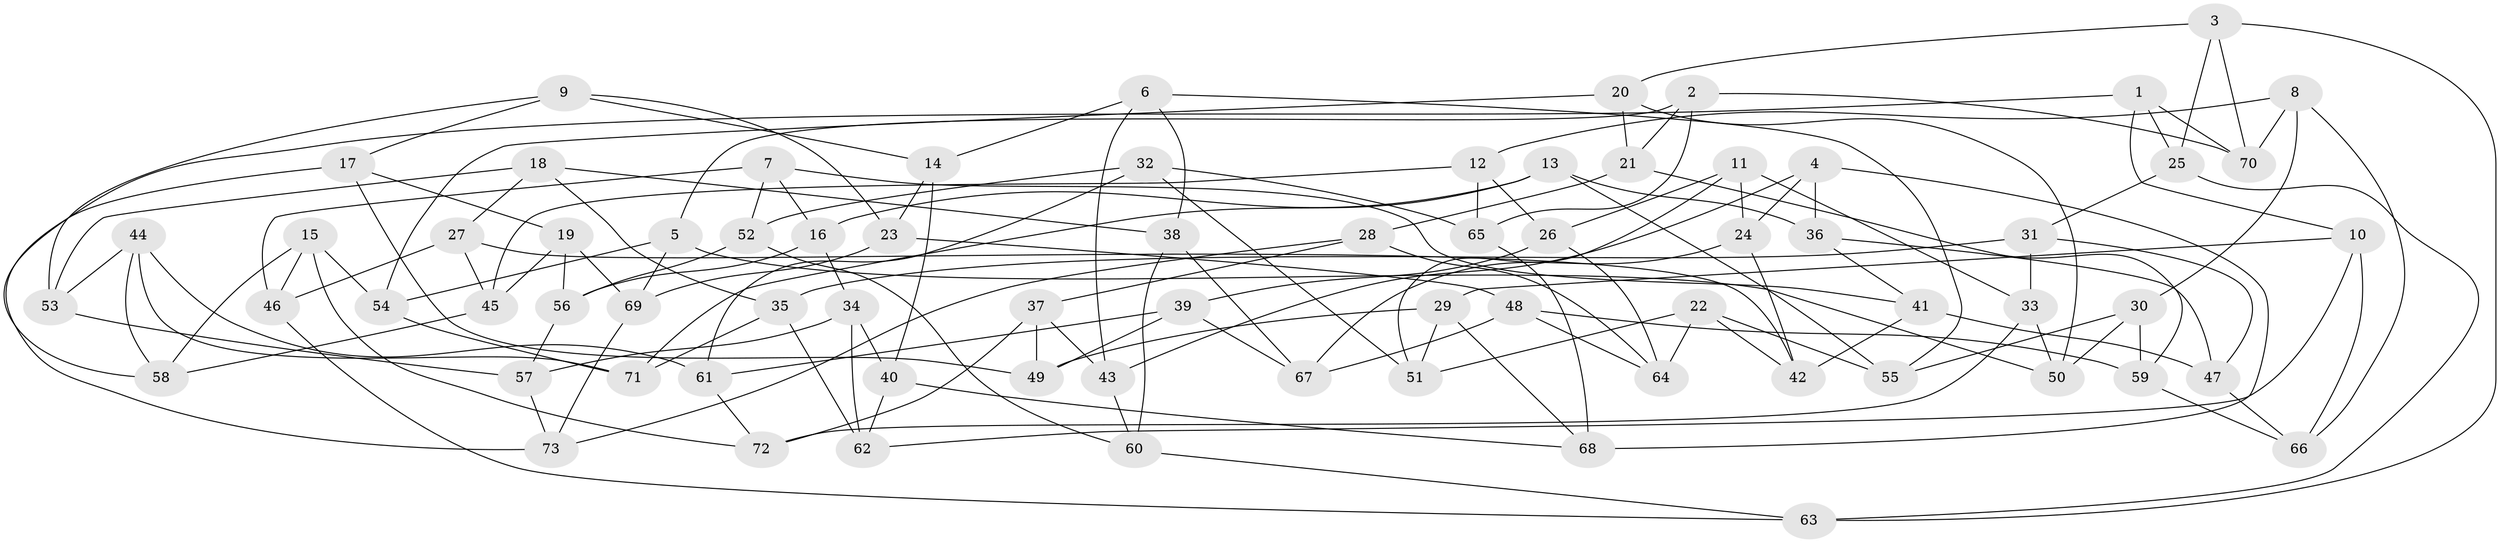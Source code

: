 // coarse degree distribution, {4: 0.8653846153846154, 6: 0.019230769230769232, 9: 0.038461538461538464, 7: 0.019230769230769232, 12: 0.019230769230769232, 3: 0.019230769230769232, 8: 0.019230769230769232}
// Generated by graph-tools (version 1.1) at 2025/54/03/04/25 22:54:07]
// undirected, 73 vertices, 146 edges
graph export_dot {
  node [color=gray90,style=filled];
  1;
  2;
  3;
  4;
  5;
  6;
  7;
  8;
  9;
  10;
  11;
  12;
  13;
  14;
  15;
  16;
  17;
  18;
  19;
  20;
  21;
  22;
  23;
  24;
  25;
  26;
  27;
  28;
  29;
  30;
  31;
  32;
  33;
  34;
  35;
  36;
  37;
  38;
  39;
  40;
  41;
  42;
  43;
  44;
  45;
  46;
  47;
  48;
  49;
  50;
  51;
  52;
  53;
  54;
  55;
  56;
  57;
  58;
  59;
  60;
  61;
  62;
  63;
  64;
  65;
  66;
  67;
  68;
  69;
  70;
  71;
  72;
  73;
  1 -- 25;
  1 -- 10;
  1 -- 58;
  1 -- 70;
  2 -- 5;
  2 -- 21;
  2 -- 70;
  2 -- 65;
  3 -- 25;
  3 -- 70;
  3 -- 20;
  3 -- 63;
  4 -- 24;
  4 -- 68;
  4 -- 36;
  4 -- 43;
  5 -- 50;
  5 -- 54;
  5 -- 69;
  6 -- 14;
  6 -- 38;
  6 -- 55;
  6 -- 43;
  7 -- 41;
  7 -- 16;
  7 -- 46;
  7 -- 52;
  8 -- 70;
  8 -- 30;
  8 -- 66;
  8 -- 12;
  9 -- 17;
  9 -- 53;
  9 -- 23;
  9 -- 14;
  10 -- 29;
  10 -- 62;
  10 -- 66;
  11 -- 51;
  11 -- 33;
  11 -- 24;
  11 -- 26;
  12 -- 26;
  12 -- 45;
  12 -- 65;
  13 -- 71;
  13 -- 55;
  13 -- 36;
  13 -- 16;
  14 -- 23;
  14 -- 40;
  15 -- 58;
  15 -- 46;
  15 -- 54;
  15 -- 72;
  16 -- 56;
  16 -- 34;
  17 -- 19;
  17 -- 49;
  17 -- 73;
  18 -- 35;
  18 -- 53;
  18 -- 38;
  18 -- 27;
  19 -- 56;
  19 -- 69;
  19 -- 45;
  20 -- 54;
  20 -- 21;
  20 -- 50;
  21 -- 28;
  21 -- 59;
  22 -- 42;
  22 -- 55;
  22 -- 51;
  22 -- 64;
  23 -- 48;
  23 -- 69;
  24 -- 42;
  24 -- 67;
  25 -- 31;
  25 -- 63;
  26 -- 64;
  26 -- 39;
  27 -- 45;
  27 -- 42;
  27 -- 46;
  28 -- 73;
  28 -- 64;
  28 -- 37;
  29 -- 68;
  29 -- 49;
  29 -- 51;
  30 -- 50;
  30 -- 59;
  30 -- 55;
  31 -- 35;
  31 -- 33;
  31 -- 47;
  32 -- 52;
  32 -- 65;
  32 -- 51;
  32 -- 61;
  33 -- 72;
  33 -- 50;
  34 -- 57;
  34 -- 40;
  34 -- 62;
  35 -- 71;
  35 -- 62;
  36 -- 47;
  36 -- 41;
  37 -- 43;
  37 -- 49;
  37 -- 72;
  38 -- 60;
  38 -- 67;
  39 -- 61;
  39 -- 49;
  39 -- 67;
  40 -- 62;
  40 -- 68;
  41 -- 42;
  41 -- 47;
  43 -- 60;
  44 -- 58;
  44 -- 71;
  44 -- 53;
  44 -- 61;
  45 -- 58;
  46 -- 63;
  47 -- 66;
  48 -- 64;
  48 -- 67;
  48 -- 59;
  52 -- 56;
  52 -- 60;
  53 -- 57;
  54 -- 71;
  56 -- 57;
  57 -- 73;
  59 -- 66;
  60 -- 63;
  61 -- 72;
  65 -- 68;
  69 -- 73;
}
